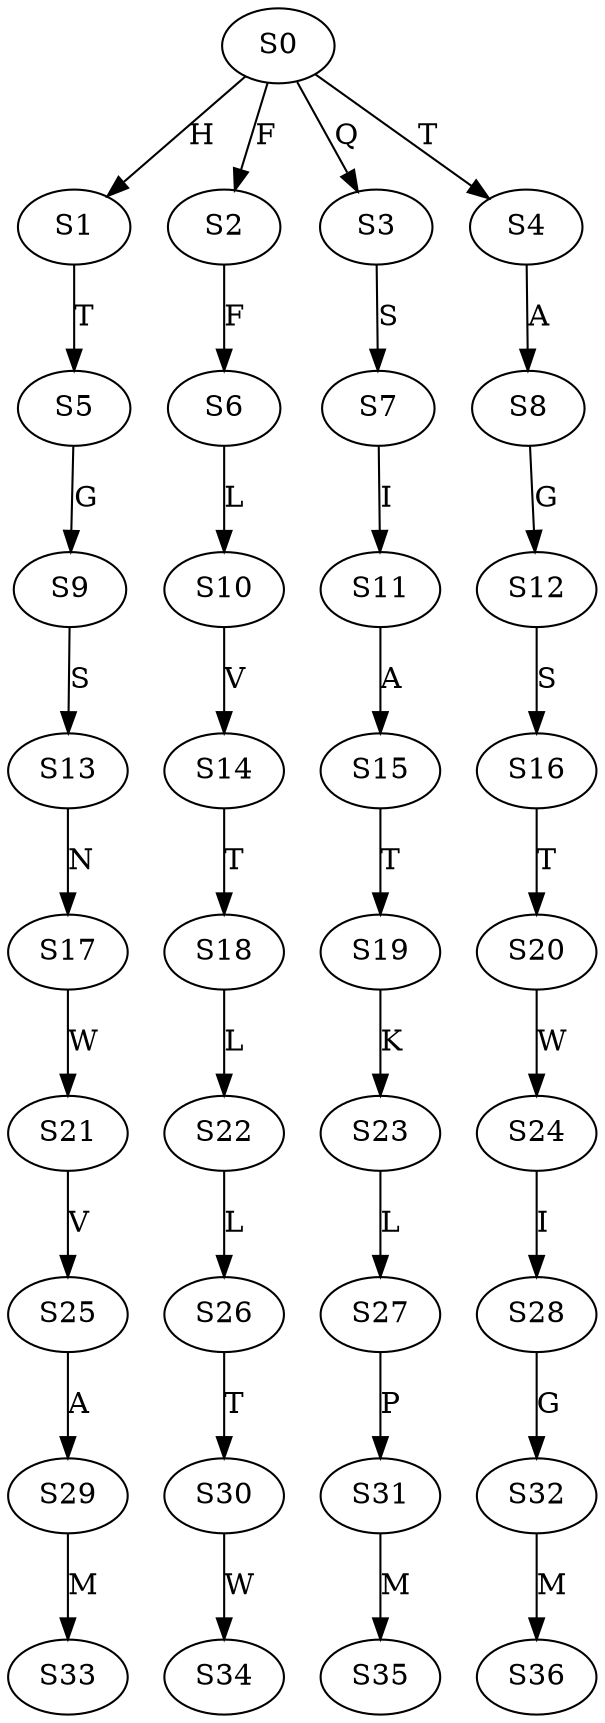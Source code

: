 strict digraph  {
	S0 -> S1 [ label = H ];
	S0 -> S2 [ label = F ];
	S0 -> S3 [ label = Q ];
	S0 -> S4 [ label = T ];
	S1 -> S5 [ label = T ];
	S2 -> S6 [ label = F ];
	S3 -> S7 [ label = S ];
	S4 -> S8 [ label = A ];
	S5 -> S9 [ label = G ];
	S6 -> S10 [ label = L ];
	S7 -> S11 [ label = I ];
	S8 -> S12 [ label = G ];
	S9 -> S13 [ label = S ];
	S10 -> S14 [ label = V ];
	S11 -> S15 [ label = A ];
	S12 -> S16 [ label = S ];
	S13 -> S17 [ label = N ];
	S14 -> S18 [ label = T ];
	S15 -> S19 [ label = T ];
	S16 -> S20 [ label = T ];
	S17 -> S21 [ label = W ];
	S18 -> S22 [ label = L ];
	S19 -> S23 [ label = K ];
	S20 -> S24 [ label = W ];
	S21 -> S25 [ label = V ];
	S22 -> S26 [ label = L ];
	S23 -> S27 [ label = L ];
	S24 -> S28 [ label = I ];
	S25 -> S29 [ label = A ];
	S26 -> S30 [ label = T ];
	S27 -> S31 [ label = P ];
	S28 -> S32 [ label = G ];
	S29 -> S33 [ label = M ];
	S30 -> S34 [ label = W ];
	S31 -> S35 [ label = M ];
	S32 -> S36 [ label = M ];
}
